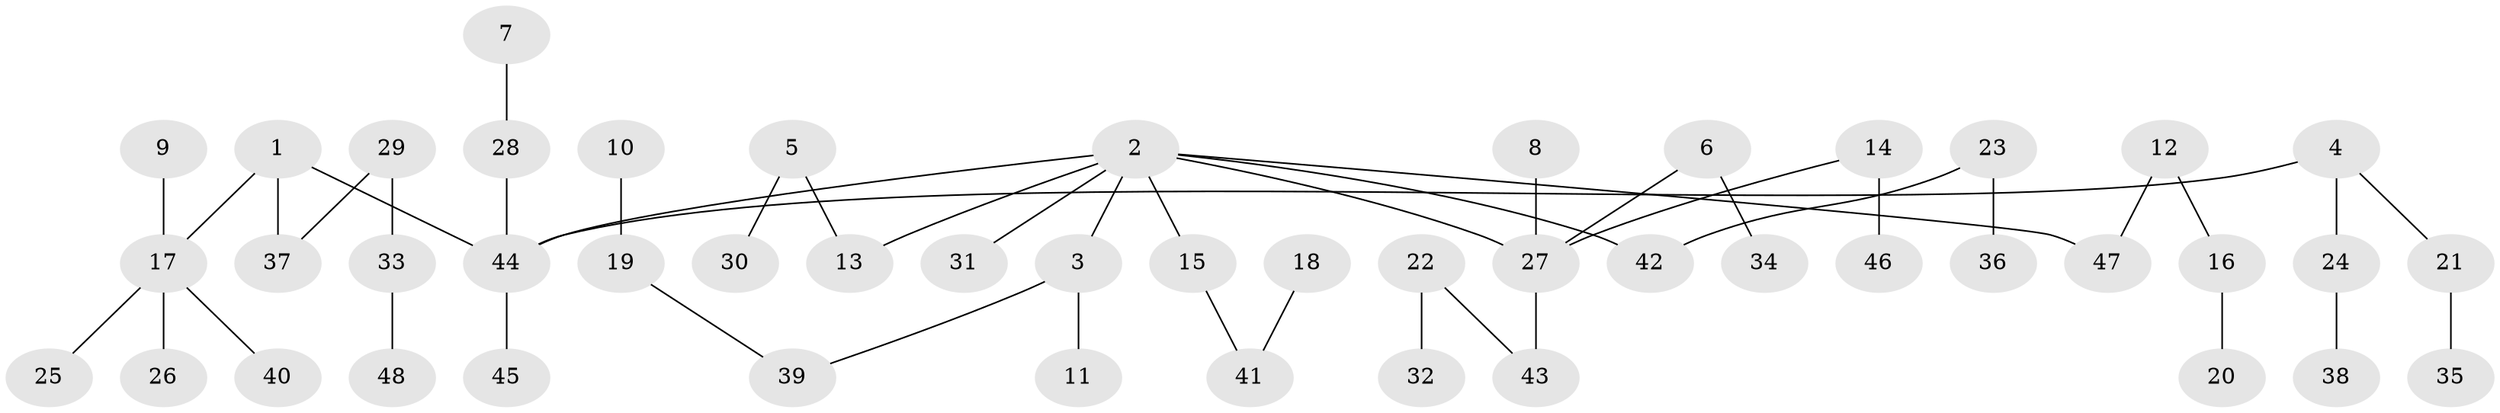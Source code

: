 // original degree distribution, {6: 0.020833333333333332, 8: 0.010416666666666666, 3: 0.1875, 2: 0.23958333333333334, 4: 0.041666666666666664, 7: 0.010416666666666666, 1: 0.4895833333333333}
// Generated by graph-tools (version 1.1) at 2025/37/03/04/25 23:37:22]
// undirected, 48 vertices, 47 edges
graph export_dot {
  node [color=gray90,style=filled];
  1;
  2;
  3;
  4;
  5;
  6;
  7;
  8;
  9;
  10;
  11;
  12;
  13;
  14;
  15;
  16;
  17;
  18;
  19;
  20;
  21;
  22;
  23;
  24;
  25;
  26;
  27;
  28;
  29;
  30;
  31;
  32;
  33;
  34;
  35;
  36;
  37;
  38;
  39;
  40;
  41;
  42;
  43;
  44;
  45;
  46;
  47;
  48;
  1 -- 17 [weight=1.0];
  1 -- 37 [weight=1.0];
  1 -- 44 [weight=1.0];
  2 -- 3 [weight=1.0];
  2 -- 13 [weight=1.0];
  2 -- 15 [weight=1.0];
  2 -- 27 [weight=1.0];
  2 -- 31 [weight=1.0];
  2 -- 42 [weight=1.0];
  2 -- 44 [weight=1.0];
  2 -- 47 [weight=1.0];
  3 -- 11 [weight=1.0];
  3 -- 39 [weight=1.0];
  4 -- 21 [weight=1.0];
  4 -- 24 [weight=1.0];
  4 -- 44 [weight=1.0];
  5 -- 13 [weight=1.0];
  5 -- 30 [weight=1.0];
  6 -- 27 [weight=1.0];
  6 -- 34 [weight=1.0];
  7 -- 28 [weight=1.0];
  8 -- 27 [weight=1.0];
  9 -- 17 [weight=1.0];
  10 -- 19 [weight=1.0];
  12 -- 16 [weight=1.0];
  12 -- 47 [weight=1.0];
  14 -- 27 [weight=1.0];
  14 -- 46 [weight=1.0];
  15 -- 41 [weight=1.0];
  16 -- 20 [weight=1.0];
  17 -- 25 [weight=1.0];
  17 -- 26 [weight=1.0];
  17 -- 40 [weight=1.0];
  18 -- 41 [weight=1.0];
  19 -- 39 [weight=1.0];
  21 -- 35 [weight=1.0];
  22 -- 32 [weight=1.0];
  22 -- 43 [weight=1.0];
  23 -- 36 [weight=1.0];
  23 -- 42 [weight=1.0];
  24 -- 38 [weight=1.0];
  27 -- 43 [weight=1.0];
  28 -- 44 [weight=1.0];
  29 -- 33 [weight=1.0];
  29 -- 37 [weight=1.0];
  33 -- 48 [weight=1.0];
  44 -- 45 [weight=1.0];
}
